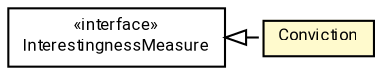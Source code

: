 #!/usr/local/bin/dot
#
# Class diagram 
# Generated by UMLGraph version R5_7_2-60-g0e99a6 (http://www.spinellis.gr/umlgraph/)
#

digraph G {
	graph [fontnames="svg"]
	edge [fontname="Roboto",fontsize=7,labelfontname="Roboto",labelfontsize=7,color="black"];
	node [fontname="Roboto",fontcolor="black",fontsize=8,shape=plaintext,margin=0,width=0,height=0];
	nodesep=0.15;
	ranksep=0.25;
	rankdir=LR;
	// de.lmu.ifi.dbs.elki.algorithm.itemsetmining.associationrules.interest.InterestingnessMeasure
	c2854110 [label=<<table title="de.lmu.ifi.dbs.elki.algorithm.itemsetmining.associationrules.interest.InterestingnessMeasure" border="0" cellborder="1" cellspacing="0" cellpadding="2" href="InterestingnessMeasure.html" target="_parent">
		<tr><td><table border="0" cellspacing="0" cellpadding="1">
		<tr><td align="center" balign="center"> &#171;interface&#187; </td></tr>
		<tr><td align="center" balign="center"> <font face="Roboto">InterestingnessMeasure</font> </td></tr>
		</table></td></tr>
		</table>>, URL="InterestingnessMeasure.html"];
	// de.lmu.ifi.dbs.elki.algorithm.itemsetmining.associationrules.interest.Conviction
	c2854116 [label=<<table title="de.lmu.ifi.dbs.elki.algorithm.itemsetmining.associationrules.interest.Conviction" border="0" cellborder="1" cellspacing="0" cellpadding="2" bgcolor="lemonChiffon" href="Conviction.html" target="_parent">
		<tr><td><table border="0" cellspacing="0" cellpadding="1">
		<tr><td align="center" balign="center"> <font face="Roboto">Conviction</font> </td></tr>
		</table></td></tr>
		</table>>, URL="Conviction.html"];
	// de.lmu.ifi.dbs.elki.algorithm.itemsetmining.associationrules.interest.Conviction implements de.lmu.ifi.dbs.elki.algorithm.itemsetmining.associationrules.interest.InterestingnessMeasure
	c2854110 -> c2854116 [arrowtail=empty,style=dashed,dir=back,weight=9];
}

